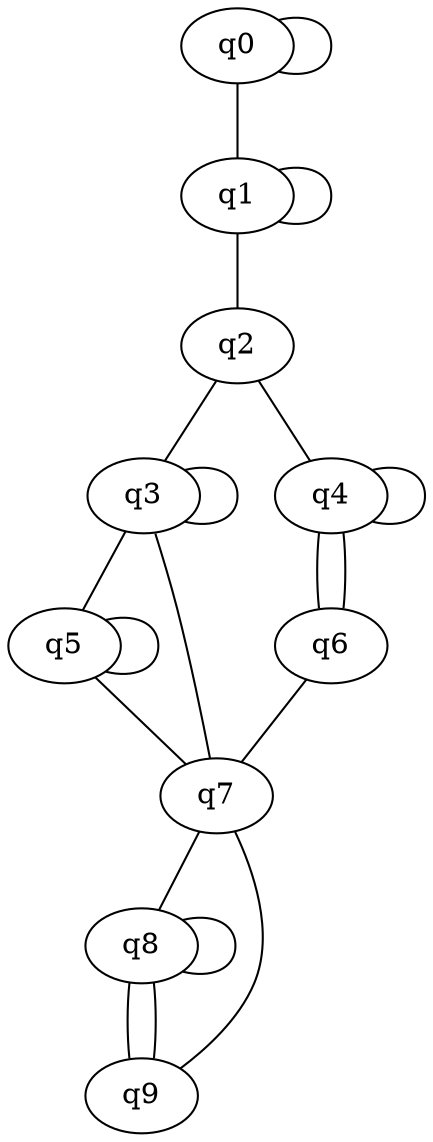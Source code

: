 graph AFD{
	q0 -- {q0,q1}
	q1 -- {q2,q1}
	q2 -- {q3,q4}
	q3 -- {q3,q5}
	q4 -- {q6,q4}
	q5 -- {q7,q5}
	q6 -- {q7,q4}
	q7 -- {q3,q8}
	q8 -- {q9,q8}
	q9 -- {q7,q8}
}
